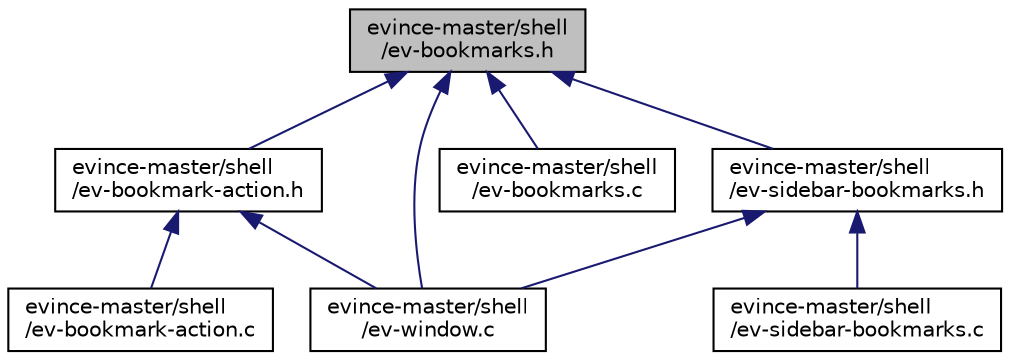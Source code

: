 digraph "evince-master/shell/ev-bookmarks.h"
{
  edge [fontname="Helvetica",fontsize="10",labelfontname="Helvetica",labelfontsize="10"];
  node [fontname="Helvetica",fontsize="10",shape=record];
  Node1 [label="evince-master/shell\l/ev-bookmarks.h",height=0.2,width=0.4,color="black", fillcolor="grey75", style="filled" fontcolor="black"];
  Node1 -> Node2 [dir="back",color="midnightblue",fontsize="10",style="solid",fontname="Helvetica"];
  Node2 [label="evince-master/shell\l/ev-bookmark-action.h",height=0.2,width=0.4,color="black", fillcolor="white", style="filled",URL="$d2/d75/ev-bookmark-action_8h.html"];
  Node2 -> Node3 [dir="back",color="midnightblue",fontsize="10",style="solid",fontname="Helvetica"];
  Node3 [label="evince-master/shell\l/ev-bookmark-action.c",height=0.2,width=0.4,color="black", fillcolor="white", style="filled",URL="$d8/db4/ev-bookmark-action_8c.html"];
  Node2 -> Node4 [dir="back",color="midnightblue",fontsize="10",style="solid",fontname="Helvetica"];
  Node4 [label="evince-master/shell\l/ev-window.c",height=0.2,width=0.4,color="black", fillcolor="white", style="filled",URL="$d0/d33/ev-window_8c.html"];
  Node1 -> Node5 [dir="back",color="midnightblue",fontsize="10",style="solid",fontname="Helvetica"];
  Node5 [label="evince-master/shell\l/ev-bookmarks.c",height=0.2,width=0.4,color="black", fillcolor="white", style="filled",URL="$d3/d02/ev-bookmarks_8c.html"];
  Node1 -> Node6 [dir="back",color="midnightblue",fontsize="10",style="solid",fontname="Helvetica"];
  Node6 [label="evince-master/shell\l/ev-sidebar-bookmarks.h",height=0.2,width=0.4,color="black", fillcolor="white", style="filled",URL="$dd/da1/ev-sidebar-bookmarks_8h.html"];
  Node6 -> Node7 [dir="back",color="midnightblue",fontsize="10",style="solid",fontname="Helvetica"];
  Node7 [label="evince-master/shell\l/ev-sidebar-bookmarks.c",height=0.2,width=0.4,color="black", fillcolor="white", style="filled",URL="$d3/de3/ev-sidebar-bookmarks_8c.html"];
  Node6 -> Node4 [dir="back",color="midnightblue",fontsize="10",style="solid",fontname="Helvetica"];
  Node1 -> Node4 [dir="back",color="midnightblue",fontsize="10",style="solid",fontname="Helvetica"];
}
